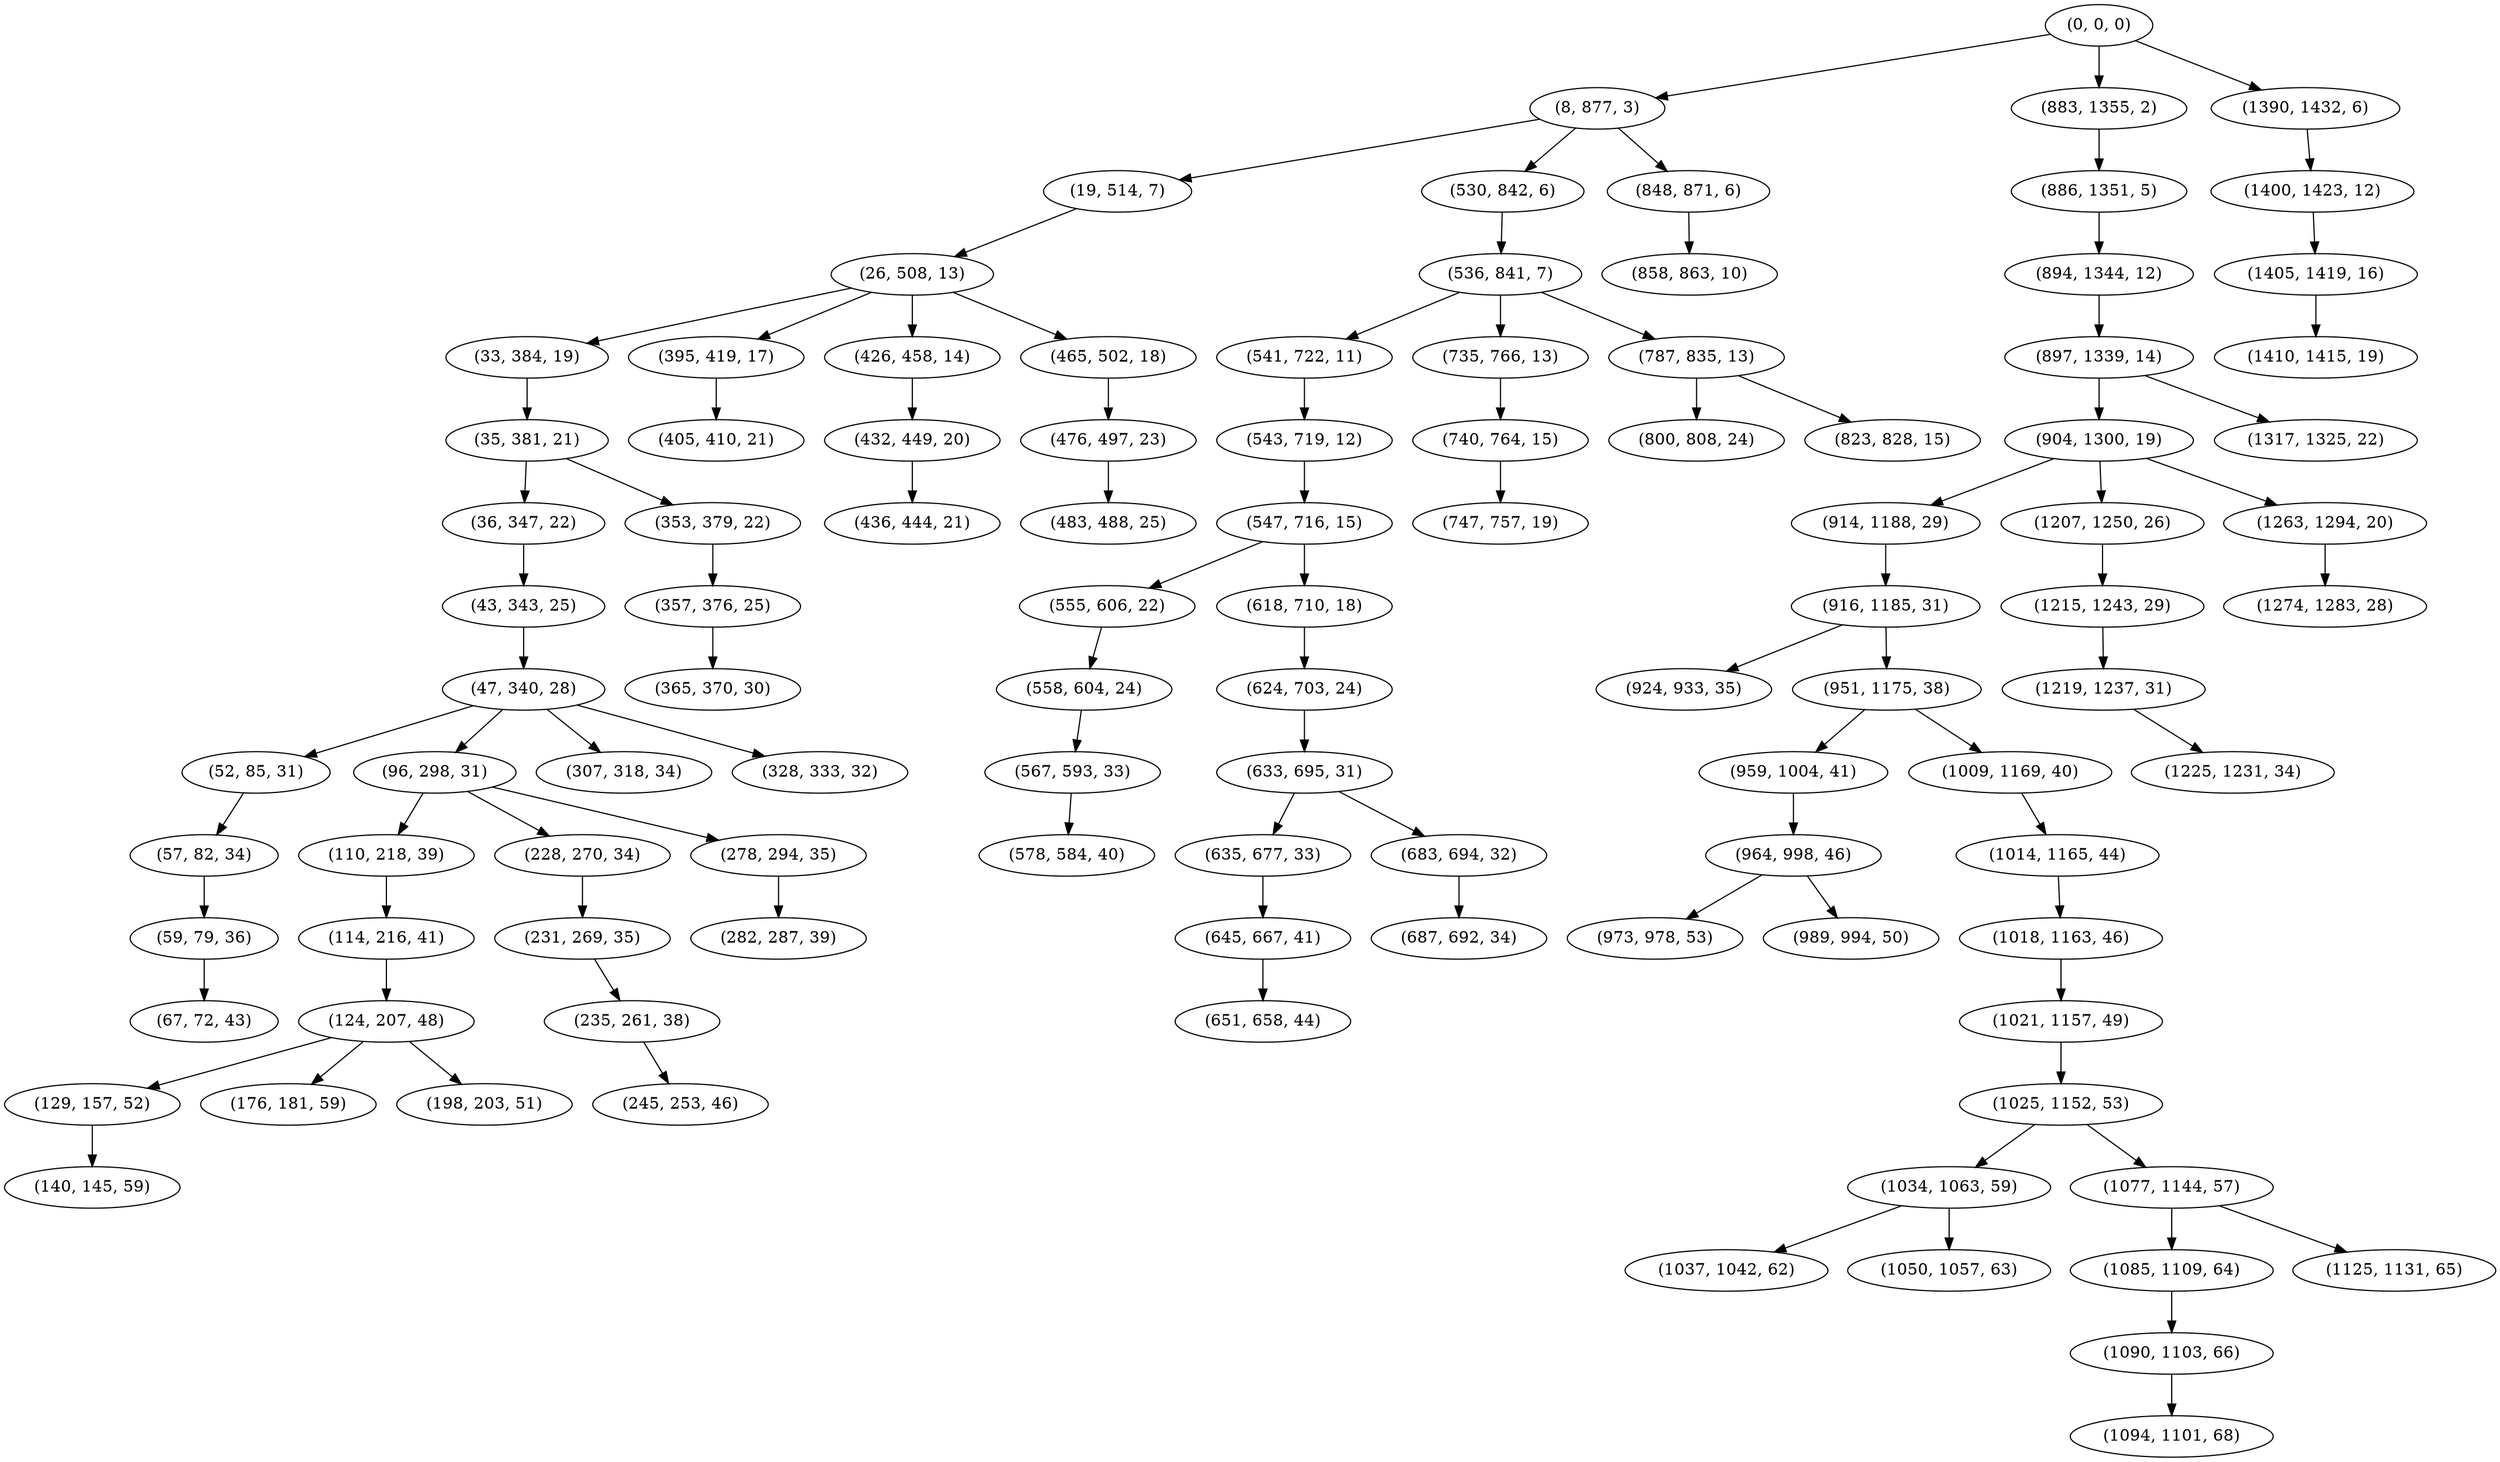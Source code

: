 digraph tree {
    "(0, 0, 0)";
    "(8, 877, 3)";
    "(19, 514, 7)";
    "(26, 508, 13)";
    "(33, 384, 19)";
    "(35, 381, 21)";
    "(36, 347, 22)";
    "(43, 343, 25)";
    "(47, 340, 28)";
    "(52, 85, 31)";
    "(57, 82, 34)";
    "(59, 79, 36)";
    "(67, 72, 43)";
    "(96, 298, 31)";
    "(110, 218, 39)";
    "(114, 216, 41)";
    "(124, 207, 48)";
    "(129, 157, 52)";
    "(140, 145, 59)";
    "(176, 181, 59)";
    "(198, 203, 51)";
    "(228, 270, 34)";
    "(231, 269, 35)";
    "(235, 261, 38)";
    "(245, 253, 46)";
    "(278, 294, 35)";
    "(282, 287, 39)";
    "(307, 318, 34)";
    "(328, 333, 32)";
    "(353, 379, 22)";
    "(357, 376, 25)";
    "(365, 370, 30)";
    "(395, 419, 17)";
    "(405, 410, 21)";
    "(426, 458, 14)";
    "(432, 449, 20)";
    "(436, 444, 21)";
    "(465, 502, 18)";
    "(476, 497, 23)";
    "(483, 488, 25)";
    "(530, 842, 6)";
    "(536, 841, 7)";
    "(541, 722, 11)";
    "(543, 719, 12)";
    "(547, 716, 15)";
    "(555, 606, 22)";
    "(558, 604, 24)";
    "(567, 593, 33)";
    "(578, 584, 40)";
    "(618, 710, 18)";
    "(624, 703, 24)";
    "(633, 695, 31)";
    "(635, 677, 33)";
    "(645, 667, 41)";
    "(651, 658, 44)";
    "(683, 694, 32)";
    "(687, 692, 34)";
    "(735, 766, 13)";
    "(740, 764, 15)";
    "(747, 757, 19)";
    "(787, 835, 13)";
    "(800, 808, 24)";
    "(823, 828, 15)";
    "(848, 871, 6)";
    "(858, 863, 10)";
    "(883, 1355, 2)";
    "(886, 1351, 5)";
    "(894, 1344, 12)";
    "(897, 1339, 14)";
    "(904, 1300, 19)";
    "(914, 1188, 29)";
    "(916, 1185, 31)";
    "(924, 933, 35)";
    "(951, 1175, 38)";
    "(959, 1004, 41)";
    "(964, 998, 46)";
    "(973, 978, 53)";
    "(989, 994, 50)";
    "(1009, 1169, 40)";
    "(1014, 1165, 44)";
    "(1018, 1163, 46)";
    "(1021, 1157, 49)";
    "(1025, 1152, 53)";
    "(1034, 1063, 59)";
    "(1037, 1042, 62)";
    "(1050, 1057, 63)";
    "(1077, 1144, 57)";
    "(1085, 1109, 64)";
    "(1090, 1103, 66)";
    "(1094, 1101, 68)";
    "(1125, 1131, 65)";
    "(1207, 1250, 26)";
    "(1215, 1243, 29)";
    "(1219, 1237, 31)";
    "(1225, 1231, 34)";
    "(1263, 1294, 20)";
    "(1274, 1283, 28)";
    "(1317, 1325, 22)";
    "(1390, 1432, 6)";
    "(1400, 1423, 12)";
    "(1405, 1419, 16)";
    "(1410, 1415, 19)";
    "(0, 0, 0)" -> "(8, 877, 3)";
    "(0, 0, 0)" -> "(883, 1355, 2)";
    "(0, 0, 0)" -> "(1390, 1432, 6)";
    "(8, 877, 3)" -> "(19, 514, 7)";
    "(8, 877, 3)" -> "(530, 842, 6)";
    "(8, 877, 3)" -> "(848, 871, 6)";
    "(19, 514, 7)" -> "(26, 508, 13)";
    "(26, 508, 13)" -> "(33, 384, 19)";
    "(26, 508, 13)" -> "(395, 419, 17)";
    "(26, 508, 13)" -> "(426, 458, 14)";
    "(26, 508, 13)" -> "(465, 502, 18)";
    "(33, 384, 19)" -> "(35, 381, 21)";
    "(35, 381, 21)" -> "(36, 347, 22)";
    "(35, 381, 21)" -> "(353, 379, 22)";
    "(36, 347, 22)" -> "(43, 343, 25)";
    "(43, 343, 25)" -> "(47, 340, 28)";
    "(47, 340, 28)" -> "(52, 85, 31)";
    "(47, 340, 28)" -> "(96, 298, 31)";
    "(47, 340, 28)" -> "(307, 318, 34)";
    "(47, 340, 28)" -> "(328, 333, 32)";
    "(52, 85, 31)" -> "(57, 82, 34)";
    "(57, 82, 34)" -> "(59, 79, 36)";
    "(59, 79, 36)" -> "(67, 72, 43)";
    "(96, 298, 31)" -> "(110, 218, 39)";
    "(96, 298, 31)" -> "(228, 270, 34)";
    "(96, 298, 31)" -> "(278, 294, 35)";
    "(110, 218, 39)" -> "(114, 216, 41)";
    "(114, 216, 41)" -> "(124, 207, 48)";
    "(124, 207, 48)" -> "(129, 157, 52)";
    "(124, 207, 48)" -> "(176, 181, 59)";
    "(124, 207, 48)" -> "(198, 203, 51)";
    "(129, 157, 52)" -> "(140, 145, 59)";
    "(228, 270, 34)" -> "(231, 269, 35)";
    "(231, 269, 35)" -> "(235, 261, 38)";
    "(235, 261, 38)" -> "(245, 253, 46)";
    "(278, 294, 35)" -> "(282, 287, 39)";
    "(353, 379, 22)" -> "(357, 376, 25)";
    "(357, 376, 25)" -> "(365, 370, 30)";
    "(395, 419, 17)" -> "(405, 410, 21)";
    "(426, 458, 14)" -> "(432, 449, 20)";
    "(432, 449, 20)" -> "(436, 444, 21)";
    "(465, 502, 18)" -> "(476, 497, 23)";
    "(476, 497, 23)" -> "(483, 488, 25)";
    "(530, 842, 6)" -> "(536, 841, 7)";
    "(536, 841, 7)" -> "(541, 722, 11)";
    "(536, 841, 7)" -> "(735, 766, 13)";
    "(536, 841, 7)" -> "(787, 835, 13)";
    "(541, 722, 11)" -> "(543, 719, 12)";
    "(543, 719, 12)" -> "(547, 716, 15)";
    "(547, 716, 15)" -> "(555, 606, 22)";
    "(547, 716, 15)" -> "(618, 710, 18)";
    "(555, 606, 22)" -> "(558, 604, 24)";
    "(558, 604, 24)" -> "(567, 593, 33)";
    "(567, 593, 33)" -> "(578, 584, 40)";
    "(618, 710, 18)" -> "(624, 703, 24)";
    "(624, 703, 24)" -> "(633, 695, 31)";
    "(633, 695, 31)" -> "(635, 677, 33)";
    "(633, 695, 31)" -> "(683, 694, 32)";
    "(635, 677, 33)" -> "(645, 667, 41)";
    "(645, 667, 41)" -> "(651, 658, 44)";
    "(683, 694, 32)" -> "(687, 692, 34)";
    "(735, 766, 13)" -> "(740, 764, 15)";
    "(740, 764, 15)" -> "(747, 757, 19)";
    "(787, 835, 13)" -> "(800, 808, 24)";
    "(787, 835, 13)" -> "(823, 828, 15)";
    "(848, 871, 6)" -> "(858, 863, 10)";
    "(883, 1355, 2)" -> "(886, 1351, 5)";
    "(886, 1351, 5)" -> "(894, 1344, 12)";
    "(894, 1344, 12)" -> "(897, 1339, 14)";
    "(897, 1339, 14)" -> "(904, 1300, 19)";
    "(897, 1339, 14)" -> "(1317, 1325, 22)";
    "(904, 1300, 19)" -> "(914, 1188, 29)";
    "(904, 1300, 19)" -> "(1207, 1250, 26)";
    "(904, 1300, 19)" -> "(1263, 1294, 20)";
    "(914, 1188, 29)" -> "(916, 1185, 31)";
    "(916, 1185, 31)" -> "(924, 933, 35)";
    "(916, 1185, 31)" -> "(951, 1175, 38)";
    "(951, 1175, 38)" -> "(959, 1004, 41)";
    "(951, 1175, 38)" -> "(1009, 1169, 40)";
    "(959, 1004, 41)" -> "(964, 998, 46)";
    "(964, 998, 46)" -> "(973, 978, 53)";
    "(964, 998, 46)" -> "(989, 994, 50)";
    "(1009, 1169, 40)" -> "(1014, 1165, 44)";
    "(1014, 1165, 44)" -> "(1018, 1163, 46)";
    "(1018, 1163, 46)" -> "(1021, 1157, 49)";
    "(1021, 1157, 49)" -> "(1025, 1152, 53)";
    "(1025, 1152, 53)" -> "(1034, 1063, 59)";
    "(1025, 1152, 53)" -> "(1077, 1144, 57)";
    "(1034, 1063, 59)" -> "(1037, 1042, 62)";
    "(1034, 1063, 59)" -> "(1050, 1057, 63)";
    "(1077, 1144, 57)" -> "(1085, 1109, 64)";
    "(1077, 1144, 57)" -> "(1125, 1131, 65)";
    "(1085, 1109, 64)" -> "(1090, 1103, 66)";
    "(1090, 1103, 66)" -> "(1094, 1101, 68)";
    "(1207, 1250, 26)" -> "(1215, 1243, 29)";
    "(1215, 1243, 29)" -> "(1219, 1237, 31)";
    "(1219, 1237, 31)" -> "(1225, 1231, 34)";
    "(1263, 1294, 20)" -> "(1274, 1283, 28)";
    "(1390, 1432, 6)" -> "(1400, 1423, 12)";
    "(1400, 1423, 12)" -> "(1405, 1419, 16)";
    "(1405, 1419, 16)" -> "(1410, 1415, 19)";
}

